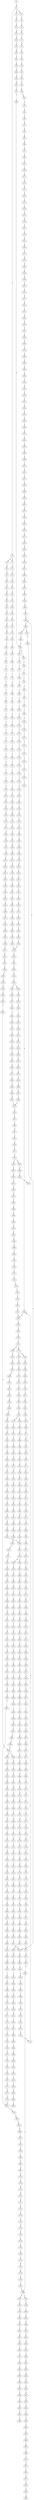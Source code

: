strict digraph  {
	S0 -> S1 [ label = G ];
	S1 -> S2 [ label = A ];
	S1 -> S3 [ label = C ];
	S1 -> S4 [ label = T ];
	S2 -> S5 [ label = G ];
	S3 -> S6 [ label = G ];
	S3 -> S7 [ label = A ];
	S4 -> S8 [ label = G ];
	S5 -> S9 [ label = G ];
	S6 -> S10 [ label = A ];
	S7 -> S11 [ label = A ];
	S8 -> S12 [ label = G ];
	S9 -> S13 [ label = G ];
	S10 -> S14 [ label = G ];
	S11 -> S15 [ label = C ];
	S12 -> S16 [ label = C ];
	S13 -> S17 [ label = T ];
	S14 -> S18 [ label = C ];
	S15 -> S19 [ label = C ];
	S16 -> S20 [ label = C ];
	S17 -> S21 [ label = G ];
	S18 -> S22 [ label = A ];
	S19 -> S23 [ label = C ];
	S20 -> S24 [ label = C ];
	S21 -> S25 [ label = T ];
	S22 -> S26 [ label = G ];
	S23 -> S27 [ label = G ];
	S24 -> S28 [ label = G ];
	S25 -> S29 [ label = T ];
	S26 -> S30 [ label = T ];
	S27 -> S31 [ label = T ];
	S28 -> S32 [ label = T ];
	S29 -> S33 [ label = C ];
	S30 -> S34 [ label = G ];
	S31 -> S35 [ label = A ];
	S32 -> S36 [ label = C ];
	S33 -> S37 [ label = C ];
	S34 -> S38 [ label = C ];
	S35 -> S39 [ label = C ];
	S36 -> S40 [ label = C ];
	S37 -> S41 [ label = A ];
	S38 -> S42 [ label = A ];
	S39 -> S43 [ label = A ];
	S40 -> S44 [ label = A ];
	S41 -> S45 [ label = G ];
	S42 -> S46 [ label = A ];
	S43 -> S47 [ label = G ];
	S44 -> S48 [ label = G ];
	S45 -> S49 [ label = C ];
	S46 -> S50 [ label = C ];
	S47 -> S51 [ label = C ];
	S48 -> S52 [ label = T ];
	S49 -> S53 [ label = A ];
	S50 -> S54 [ label = A ];
	S51 -> S55 [ label = A ];
	S52 -> S56 [ label = A ];
	S53 -> S57 [ label = G ];
	S54 -> S58 [ label = G ];
	S55 -> S59 [ label = G ];
	S56 -> S60 [ label = G ];
	S57 -> S61 [ label = A ];
	S58 -> S62 [ label = C ];
	S59 -> S63 [ label = G ];
	S60 -> S64 [ label = G ];
	S60 -> S65 [ label = C ];
	S61 -> S66 [ label = T ];
	S62 -> S67 [ label = T ];
	S63 -> S68 [ label = T ];
	S64 -> S69 [ label = G ];
	S65 -> S70 [ label = T ];
	S66 -> S71 [ label = A ];
	S67 -> S72 [ label = A ];
	S68 -> S73 [ label = G ];
	S69 -> S74 [ label = T ];
	S70 -> S75 [ label = C ];
	S71 -> S76 [ label = A ];
	S72 -> S77 [ label = C ];
	S73 -> S78 [ label = C ];
	S74 -> S79 [ label = C ];
	S75 -> S80 [ label = C ];
	S76 -> S81 [ label = A ];
	S77 -> S82 [ label = G ];
	S78 -> S83 [ label = A ];
	S79 -> S84 [ label = A ];
	S80 -> S85 [ label = A ];
	S81 -> S86 [ label = A ];
	S82 -> S87 [ label = A ];
	S83 -> S88 [ label = C ];
	S84 -> S89 [ label = C ];
	S85 -> S90 [ label = C ];
	S86 -> S91 [ label = A ];
	S87 -> S92 [ label = G ];
	S88 -> S93 [ label = G ];
	S89 -> S94 [ label = T ];
	S90 -> S95 [ label = C ];
	S91 -> S96 [ label = C ];
	S92 -> S97 [ label = A ];
	S93 -> S98 [ label = C ];
	S94 -> S99 [ label = C ];
	S95 -> S100 [ label = G ];
	S96 -> S101 [ label = T ];
	S97 -> S102 [ label = A ];
	S98 -> S103 [ label = G ];
	S99 -> S104 [ label = G ];
	S100 -> S105 [ label = G ];
	S101 -> S106 [ label = T ];
	S102 -> S107 [ label = C ];
	S103 -> S108 [ label = G ];
	S104 -> S109 [ label = C ];
	S105 -> S110 [ label = A ];
	S106 -> S111 [ label = T ];
	S107 -> S112 [ label = T ];
	S108 -> S113 [ label = T ];
	S109 -> S114 [ label = T ];
	S110 -> S115 [ label = C ];
	S111 -> S116 [ label = G ];
	S112 -> S117 [ label = G ];
	S113 -> S118 [ label = G ];
	S114 -> S119 [ label = T ];
	S115 -> S120 [ label = G ];
	S116 -> S121 [ label = C ];
	S117 -> S122 [ label = G ];
	S118 -> S123 [ label = C ];
	S119 -> S124 [ label = C ];
	S120 -> S125 [ label = T ];
	S121 -> S126 [ label = C ];
	S122 -> S127 [ label = C ];
	S123 -> S128 [ label = C ];
	S124 -> S129 [ label = A ];
	S125 -> S130 [ label = C ];
	S126 -> S131 [ label = G ];
	S127 -> S132 [ label = G ];
	S128 -> S133 [ label = G ];
	S129 -> S134 [ label = T ];
	S130 -> S135 [ label = G ];
	S131 -> S136 [ label = T ];
	S132 -> S137 [ label = C ];
	S133 -> S138 [ label = C ];
	S134 -> S139 [ label = C ];
	S135 -> S140 [ label = T ];
	S136 -> S141 [ label = A ];
	S137 -> S142 [ label = A ];
	S138 -> S143 [ label = A ];
	S139 -> S144 [ label = C ];
	S140 -> S145 [ label = G ];
	S141 -> S146 [ label = G ];
	S142 -> S147 [ label = G ];
	S143 -> S148 [ label = A ];
	S144 -> S149 [ label = A ];
	S145 -> S150 [ label = A ];
	S146 -> S151 [ label = C ];
	S147 -> S152 [ label = C ];
	S148 -> S153 [ label = C ];
	S149 -> S154 [ label = G ];
	S150 -> S155 [ label = C ];
	S151 -> S156 [ label = C ];
	S152 -> S157 [ label = G ];
	S153 -> S158 [ label = C ];
	S154 -> S159 [ label = A ];
	S155 -> S160 [ label = C ];
	S156 -> S161 [ label = G ];
	S157 -> S162 [ label = G ];
	S158 -> S163 [ label = A ];
	S159 -> S164 [ label = A ];
	S160 -> S165 [ label = G ];
	S161 -> S166 [ label = G ];
	S162 -> S167 [ label = G ];
	S163 -> S168 [ label = G ];
	S164 -> S169 [ label = C ];
	S165 -> S170 [ label = G ];
	S166 -> S171 [ label = T ];
	S167 -> S172 [ label = T ];
	S168 -> S173 [ label = T ];
	S169 -> S174 [ label = C ];
	S170 -> S175 [ label = T ];
	S171 -> S176 [ label = G ];
	S172 -> S177 [ label = G ];
	S173 -> S178 [ label = C ];
	S174 -> S179 [ label = A ];
	S174 -> S180 [ label = G ];
	S175 -> S181 [ label = C ];
	S176 -> S182 [ label = A ];
	S177 -> S183 [ label = C ];
	S178 -> S184 [ label = G ];
	S179 -> S185 [ label = G ];
	S179 -> S186 [ label = C ];
	S180 -> S187 [ label = G ];
	S181 -> S188 [ label = G ];
	S182 -> S189 [ label = C ];
	S183 -> S190 [ label = C ];
	S184 -> S191 [ label = C ];
	S185 -> S192 [ label = A ];
	S186 -> S193 [ label = C ];
	S187 -> S194 [ label = A ];
	S188 -> S195 [ label = C ];
	S189 -> S196 [ label = G ];
	S190 -> S197 [ label = G ];
	S191 -> S198 [ label = G ];
	S192 -> S199 [ label = C ];
	S193 -> S200 [ label = A ];
	S194 -> S201 [ label = C ];
	S195 -> S202 [ label = G ];
	S196 -> S203 [ label = T ];
	S197 -> S204 [ label = C ];
	S198 -> S205 [ label = C ];
	S199 -> S206 [ label = T ];
	S200 -> S207 [ label = C ];
	S201 -> S208 [ label = G ];
	S202 -> S209 [ label = T ];
	S203 -> S210 [ label = G ];
	S204 -> S211 [ label = C ];
	S205 -> S212 [ label = A ];
	S206 -> S213 [ label = C ];
	S207 -> S214 [ label = C ];
	S208 -> S215 [ label = C ];
	S209 -> S216 [ label = A ];
	S210 -> S217 [ label = G ];
	S211 -> S218 [ label = G ];
	S212 -> S219 [ label = G ];
	S213 -> S220 [ label = C ];
	S214 -> S221 [ label = C ];
	S215 -> S222 [ label = C ];
	S216 -> S223 [ label = G ];
	S217 -> S224 [ label = G ];
	S218 -> S225 [ label = G ];
	S219 -> S226 [ label = C ];
	S220 -> S227 [ label = C ];
	S221 -> S228 [ label = C ];
	S222 -> S229 [ label = C ];
	S223 -> S230 [ label = C ];
	S224 -> S231 [ label = T ];
	S225 -> S232 [ label = T ];
	S226 -> S233 [ label = C ];
	S227 -> S234 [ label = A ];
	S228 -> S235 [ label = T ];
	S229 -> S236 [ label = A ];
	S230 -> S237 [ label = C ];
	S231 -> S238 [ label = A ];
	S232 -> S239 [ label = G ];
	S233 -> S240 [ label = G ];
	S234 -> S241 [ label = T ];
	S235 -> S242 [ label = T ];
	S236 -> S243 [ label = T ];
	S237 -> S244 [ label = G ];
	S238 -> S245 [ label = C ];
	S239 -> S246 [ label = G ];
	S240 -> S247 [ label = G ];
	S241 -> S248 [ label = C ];
	S242 -> S249 [ label = C ];
	S243 -> S250 [ label = C ];
	S244 -> S251 [ label = C ];
	S245 -> S252 [ label = T ];
	S246 -> S253 [ label = T ];
	S247 -> S254 [ label = T ];
	S248 -> S255 [ label = T ];
	S249 -> S256 [ label = C ];
	S249 -> S257 [ label = G ];
	S250 -> S258 [ label = G ];
	S251 -> S259 [ label = T ];
	S252 -> S260 [ label = A ];
	S253 -> S261 [ label = G ];
	S254 -> S262 [ label = G ];
	S255 -> S263 [ label = G ];
	S256 -> S264 [ label = T ];
	S257 -> S265 [ label = A ];
	S258 -> S266 [ label = T ];
	S259 -> S267 [ label = G ];
	S260 -> S268 [ label = T ];
	S261 -> S269 [ label = G ];
	S262 -> S270 [ label = G ];
	S263 -> S271 [ label = C ];
	S264 -> S272 [ label = G ];
	S265 -> S273 [ label = T ];
	S266 -> S274 [ label = C ];
	S267 -> S275 [ label = G ];
	S268 -> S276 [ label = T ];
	S269 -> S277 [ label = A ];
	S270 -> S278 [ label = A ];
	S271 -> S279 [ label = C ];
	S272 -> S280 [ label = T ];
	S273 -> S281 [ label = C ];
	S274 -> S282 [ label = C ];
	S275 -> S283 [ label = A ];
	S276 -> S284 [ label = G ];
	S277 -> S285 [ label = A ];
	S278 -> S286 [ label = A ];
	S279 -> S287 [ label = A ];
	S280 -> S288 [ label = C ];
	S281 -> S289 [ label = G ];
	S282 -> S290 [ label = T ];
	S283 -> S291 [ label = A ];
	S284 -> S292 [ label = G ];
	S285 -> S293 [ label = C ];
	S286 -> S294 [ label = G ];
	S287 -> S295 [ label = G ];
	S288 -> S296 [ label = C ];
	S289 -> S297 [ label = T ];
	S290 -> S298 [ label = C ];
	S291 -> S299 [ label = G ];
	S292 -> S300 [ label = A ];
	S293 -> S301 [ label = C ];
	S294 -> S302 [ label = A ];
	S295 -> S303 [ label = T ];
	S296 -> S304 [ label = T ];
	S297 -> S305 [ label = T ];
	S298 -> S306 [ label = T ];
	S299 -> S307 [ label = A ];
	S300 -> S308 [ label = A ];
	S301 -> S309 [ label = T ];
	S302 -> S310 [ label = A ];
	S303 -> S311 [ label = C ];
	S304 -> S312 [ label = T ];
	S305 -> S313 [ label = T ];
	S306 -> S314 [ label = T ];
	S307 -> S315 [ label = A ];
	S308 -> S316 [ label = C ];
	S309 -> S317 [ label = C ];
	S310 -> S318 [ label = C ];
	S311 -> S319 [ label = G ];
	S312 -> S320 [ label = G ];
	S313 -> S321 [ label = G ];
	S314 -> S322 [ label = C ];
	S315 -> S318 [ label = C ];
	S316 -> S323 [ label = G ];
	S317 -> S324 [ label = G ];
	S318 -> S325 [ label = G ];
	S319 -> S326 [ label = T ];
	S320 -> S327 [ label = T ];
	S321 -> S328 [ label = T ];
	S322 -> S329 [ label = T ];
	S323 -> S330 [ label = G ];
	S324 -> S331 [ label = G ];
	S325 -> S332 [ label = G ];
	S326 -> S333 [ label = A ];
	S327 -> S334 [ label = A ];
	S328 -> S335 [ label = A ];
	S329 -> S336 [ label = C ];
	S330 -> S337 [ label = T ];
	S331 -> S338 [ label = C ];
	S332 -> S339 [ label = C ];
	S333 -> S340 [ label = A ];
	S334 -> S341 [ label = G ];
	S335 -> S342 [ label = G ];
	S336 -> S343 [ label = G ];
	S337 -> S344 [ label = A ];
	S338 -> S345 [ label = A ];
	S339 -> S346 [ label = A ];
	S340 -> S347 [ label = G ];
	S341 -> S348 [ label = G ];
	S342 -> S349 [ label = G ];
	S343 -> S350 [ label = G ];
	S344 -> S351 [ label = C ];
	S345 -> S352 [ label = C ];
	S346 -> S353 [ label = C ];
	S347 -> S354 [ label = A ];
	S348 -> S355 [ label = A ];
	S349 -> S356 [ label = A ];
	S350 -> S357 [ label = A ];
	S351 -> S358 [ label = G ];
	S352 -> S359 [ label = G ];
	S353 -> S360 [ label = C ];
	S353 -> S361 [ label = T ];
	S354 -> S362 [ label = C ];
	S355 -> S363 [ label = G ];
	S356 -> S364 [ label = A ];
	S357 -> S365 [ label = G ];
	S358 -> S366 [ label = A ];
	S359 -> S367 [ label = C ];
	S360 -> S368 [ label = G ];
	S361 -> S369 [ label = G ];
	S362 -> S370 [ label = G ];
	S363 -> S371 [ label = A ];
	S364 -> S372 [ label = A ];
	S365 -> S373 [ label = A ];
	S366 -> S374 [ label = A ];
	S367 -> S375 [ label = G ];
	S368 -> S376 [ label = G ];
	S369 -> S377 [ label = G ];
	S370 -> S378 [ label = G ];
	S371 -> S379 [ label = G ];
	S372 -> S380 [ label = G ];
	S373 -> S381 [ label = G ];
	S374 -> S382 [ label = G ];
	S375 -> S383 [ label = C ];
	S376 -> S384 [ label = G ];
	S377 -> S385 [ label = G ];
	S378 -> S386 [ label = C ];
	S379 -> S387 [ label = G ];
	S380 -> S388 [ label = G ];
	S381 -> S389 [ label = G ];
	S382 -> S390 [ label = A ];
	S383 -> S391 [ label = G ];
	S384 -> S392 [ label = A ];
	S385 -> S393 [ label = A ];
	S386 -> S394 [ label = T ];
	S387 -> S395 [ label = T ];
	S388 -> S396 [ label = T ];
	S389 -> S397 [ label = T ];
	S390 -> S398 [ label = A ];
	S391 -> S399 [ label = C ];
	S391 -> S400 [ label = G ];
	S392 -> S401 [ label = A ];
	S393 -> S402 [ label = A ];
	S394 -> S403 [ label = C ];
	S395 -> S404 [ label = C ];
	S396 -> S405 [ label = C ];
	S397 -> S404 [ label = C ];
	S398 -> S406 [ label = G ];
	S399 -> S407 [ label = G ];
	S400 -> S408 [ label = C ];
	S401 -> S409 [ label = T ];
	S402 -> S410 [ label = C ];
	S403 -> S411 [ label = T ];
	S404 -> S412 [ label = C ];
	S405 -> S413 [ label = C ];
	S406 -> S414 [ label = T ];
	S407 -> S415 [ label = T ];
	S408 -> S416 [ label = T ];
	S409 -> S417 [ label = T ];
	S410 -> S418 [ label = T ];
	S411 -> S419 [ label = C ];
	S412 -> S420 [ label = C ];
	S413 -> S421 [ label = C ];
	S414 -> S422 [ label = G ];
	S415 -> S423 [ label = C ];
	S416 -> S424 [ label = G ];
	S417 -> S425 [ label = G ];
	S418 -> S426 [ label = G ];
	S419 -> S427 [ label = G ];
	S420 -> S428 [ label = A ];
	S420 -> S429 [ label = G ];
	S421 -> S430 [ label = G ];
	S422 -> S431 [ label = T ];
	S423 -> S432 [ label = G ];
	S424 -> S433 [ label = G ];
	S425 -> S434 [ label = A ];
	S426 -> S435 [ label = G ];
	S427 -> S436 [ label = A ];
	S428 -> S437 [ label = G ];
	S429 -> S438 [ label = G ];
	S430 -> S439 [ label = A ];
	S431 -> S440 [ label = C ];
	S432 -> S441 [ label = A ];
	S433 -> S442 [ label = A ];
	S434 -> S443 [ label = A ];
	S435 -> S444 [ label = A ];
	S436 -> S445 [ label = A ];
	S437 -> S446 [ label = A ];
	S438 -> S447 [ label = A ];
	S439 -> S448 [ label = A ];
	S440 -> S449 [ label = C ];
	S441 -> S450 [ label = C ];
	S442 -> S451 [ label = A ];
	S443 -> S452 [ label = C ];
	S444 -> S453 [ label = C ];
	S445 -> S454 [ label = G ];
	S446 -> S455 [ label = G ];
	S447 -> S456 [ label = G ];
	S448 -> S457 [ label = G ];
	S449 -> S458 [ label = T ];
	S450 -> S459 [ label = G ];
	S451 -> S460 [ label = T ];
	S452 -> S461 [ label = C ];
	S453 -> S462 [ label = C ];
	S454 -> S463 [ label = T ];
	S455 -> S464 [ label = C ];
	S456 -> S465 [ label = G ];
	S457 -> S466 [ label = T ];
	S458 -> S467 [ label = G ];
	S459 -> S468 [ label = C ];
	S460 -> S469 [ label = G ];
	S461 -> S470 [ label = C ];
	S462 -> S471 [ label = C ];
	S463 -> S472 [ label = C ];
	S464 -> S473 [ label = C ];
	S465 -> S474 [ label = C ];
	S466 -> S475 [ label = C ];
	S467 -> S476 [ label = G ];
	S468 -> S477 [ label = G ];
	S469 -> S478 [ label = G ];
	S470 -> S479 [ label = G ];
	S471 -> S480 [ label = G ];
	S472 -> S481 [ label = G ];
	S473 -> S482 [ label = A ];
	S474 -> S483 [ label = G ];
	S475 -> S484 [ label = G ];
	S476 -> S485 [ label = C ];
	S477 -> S486 [ label = C ];
	S478 -> S487 [ label = G ];
	S479 -> S488 [ label = T ];
	S480 -> S489 [ label = T ];
	S481 -> S490 [ label = C ];
	S482 -> S491 [ label = C ];
	S483 -> S492 [ label = T ];
	S484 -> S493 [ label = A ];
	S485 -> S494 [ label = C ];
	S486 -> S495 [ label = C ];
	S487 -> S496 [ label = G ];
	S488 -> S497 [ label = C ];
	S489 -> S498 [ label = C ];
	S490 -> S499 [ label = G ];
	S491 -> S500 [ label = G ];
	S492 -> S501 [ label = G ];
	S493 -> S502 [ label = G ];
	S494 -> S503 [ label = T ];
	S495 -> S504 [ label = T ];
	S496 -> S505 [ label = T ];
	S497 -> S506 [ label = T ];
	S498 -> S507 [ label = T ];
	S499 -> S508 [ label = G ];
	S500 -> S509 [ label = G ];
	S501 -> S510 [ label = G ];
	S502 -> S511 [ label = G ];
	S503 -> S512 [ label = G ];
	S504 -> S513 [ label = C ];
	S505 -> S514 [ label = C ];
	S506 -> S515 [ label = C ];
	S507 -> S515 [ label = C ];
	S508 -> S516 [ label = C ];
	S509 -> S517 [ label = T ];
	S510 -> S518 [ label = T ];
	S511 -> S519 [ label = T ];
	S512 -> S520 [ label = G ];
	S513 -> S521 [ label = G ];
	S514 -> S522 [ label = C ];
	S515 -> S523 [ label = G ];
	S516 -> S524 [ label = T ];
	S517 -> S525 [ label = T ];
	S518 -> S526 [ label = A ];
	S519 -> S527 [ label = A ];
	S520 -> S528 [ label = G ];
	S521 -> S529 [ label = G ];
	S522 -> S530 [ label = G ];
	S523 -> S531 [ label = G ];
	S524 -> S532 [ label = A ];
	S525 -> S533 [ label = A ];
	S526 -> S534 [ label = T ];
	S527 -> S535 [ label = T ];
	S528 -> S536 [ label = T ];
	S529 -> S537 [ label = G ];
	S530 -> S538 [ label = C ];
	S531 -> S539 [ label = C ];
	S532 -> S540 [ label = T ];
	S533 -> S541 [ label = C ];
	S534 -> S542 [ label = G ];
	S535 -> S543 [ label = A ];
	S536 -> S544 [ label = C ];
	S537 -> S545 [ label = C ];
	S538 -> S546 [ label = C ];
	S539 -> S547 [ label = A ];
	S540 -> S548 [ label = A ];
	S541 -> S549 [ label = T ];
	S542 -> S550 [ label = A ];
	S543 -> S551 [ label = A ];
	S544 -> S552 [ label = C ];
	S545 -> S553 [ label = T ];
	S546 -> S554 [ label = G ];
	S547 -> S555 [ label = C ];
	S548 -> S556 [ label = G ];
	S549 -> S557 [ label = G ];
	S550 -> S558 [ label = G ];
	S551 -> S559 [ label = G ];
	S552 -> S560 [ label = C ];
	S553 -> S561 [ label = C ];
	S554 -> S562 [ label = G ];
	S555 -> S563 [ label = C ];
	S556 -> S564 [ label = T ];
	S557 -> S565 [ label = C ];
	S558 -> S566 [ label = C ];
	S559 -> S567 [ label = T ];
	S560 -> S568 [ label = G ];
	S561 -> S569 [ label = A ];
	S562 -> S570 [ label = A ];
	S563 -> S571 [ label = G ];
	S564 -> S572 [ label = A ];
	S565 -> S573 [ label = A ];
	S566 -> S574 [ label = G ];
	S567 -> S575 [ label = C ];
	S568 -> S576 [ label = A ];
	S569 -> S577 [ label = C ];
	S570 -> S578 [ label = A ];
	S571 -> S579 [ label = A ];
	S572 -> S580 [ label = G ];
	S573 -> S581 [ label = G ];
	S574 -> S582 [ label = G ];
	S575 -> S583 [ label = G ];
	S576 -> S584 [ label = G ];
	S577 -> S585 [ label = G ];
	S578 -> S586 [ label = C ];
	S579 -> S587 [ label = G ];
	S579 -> S588 [ label = A ];
	S580 -> S589 [ label = C ];
	S581 -> S590 [ label = A ];
	S582 -> S591 [ label = T ];
	S583 -> S592 [ label = T ];
	S584 -> S593 [ label = T ];
	S585 -> S594 [ label = T ];
	S586 -> S595 [ label = T ];
	S587 -> S596 [ label = T ];
	S588 -> S597 [ label = T ];
	S589 -> S598 [ label = C ];
	S590 -> S599 [ label = C ];
	S591 -> S600 [ label = C ];
	S592 -> S601 [ label = G ];
	S593 -> S602 [ label = C ];
	S594 -> S603 [ label = C ];
	S595 -> S604 [ label = G ];
	S596 -> S605 [ label = C ];
	S597 -> S606 [ label = G ];
	S598 -> S607 [ label = G ];
	S599 -> S608 [ label = G ];
	S600 -> S609 [ label = G ];
	S601 -> S610 [ label = G ];
	S602 -> S611 [ label = C ];
	S603 -> S612 [ label = C ];
	S604 -> S613 [ label = C ];
	S605 -> S614 [ label = C ];
	S606 -> S615 [ label = T ];
	S607 -> S616 [ label = A ];
	S608 -> S617 [ label = G ];
	S609 -> S618 [ label = C ];
	S610 -> S619 [ label = T ];
	S611 -> S620 [ label = A ];
	S612 -> S621 [ label = A ];
	S613 -> S622 [ label = A ];
	S614 -> S620 [ label = A ];
	S615 -> S623 [ label = A ];
	S616 -> S624 [ label = A ];
	S617 -> S625 [ label = A ];
	S618 -> S626 [ label = A ];
	S619 -> S627 [ label = A ];
	S620 -> S628 [ label = G ];
	S621 -> S629 [ label = G ];
	S622 -> S630 [ label = A ];
	S623 -> S631 [ label = G ];
	S624 -> S632 [ label = A ];
	S625 -> S633 [ label = C ];
	S626 -> S634 [ label = C ];
	S627 -> S635 [ label = C ];
	S628 -> S636 [ label = T ];
	S628 -> S637 [ label = C ];
	S629 -> S638 [ label = C ];
	S630 -> S639 [ label = C ];
	S631 -> S640 [ label = T ];
	S632 -> S641 [ label = C ];
	S633 -> S642 [ label = A ];
	S634 -> S643 [ label = G ];
	S635 -> S644 [ label = C ];
	S636 -> S645 [ label = A ];
	S637 -> S646 [ label = T ];
	S638 -> S647 [ label = T ];
	S639 -> S648 [ label = C ];
	S640 -> S649 [ label = T ];
	S641 -> S650 [ label = C ];
	S642 -> S651 [ label = C ];
	S643 -> S652 [ label = C ];
	S644 -> S653 [ label = G ];
	S645 -> S60 [ label = G ];
	S646 -> S654 [ label = T ];
	S647 -> S654 [ label = T ];
	S648 -> S655 [ label = A ];
	S649 -> S656 [ label = T ];
	S650 -> S657 [ label = C ];
	S651 -> S658 [ label = A ];
	S652 -> S659 [ label = G ];
	S653 -> S660 [ label = G ];
	S654 -> S661 [ label = C ];
	S655 -> S662 [ label = G ];
	S656 -> S663 [ label = C ];
	S657 -> S664 [ label = C ];
	S658 -> S665 [ label = C ];
	S659 -> S666 [ label = C ];
	S660 -> S667 [ label = T ];
	S661 -> S668 [ label = A ];
	S662 -> S669 [ label = A ];
	S663 -> S670 [ label = A ];
	S664 -> S671 [ label = G ];
	S665 -> S672 [ label = C ];
	S666 -> S391 [ label = G ];
	S667 -> S673 [ label = G ];
	S668 -> S674 [ label = C ];
	S669 -> S675 [ label = A ];
	S670 -> S676 [ label = C ];
	S671 -> S677 [ label = A ];
	S672 -> S678 [ label = T ];
	S673 -> S679 [ label = G ];
	S674 -> S680 [ label = G ];
	S675 -> S681 [ label = C ];
	S676 -> S682 [ label = T ];
	S677 -> S683 [ label = C ];
	S678 -> S684 [ label = C ];
	S679 -> S685 [ label = T ];
	S680 -> S686 [ label = C ];
	S681 -> S687 [ label = A ];
	S682 -> S688 [ label = C ];
	S683 -> S689 [ label = T ];
	S684 -> S690 [ label = T ];
	S685 -> S691 [ label = T ];
	S686 -> S692 [ label = C ];
	S687 -> S693 [ label = G ];
	S688 -> S694 [ label = C ];
	S689 -> S695 [ label = A ];
	S690 -> S696 [ label = A ];
	S691 -> S697 [ label = A ];
	S692 -> S698 [ label = C ];
	S693 -> S699 [ label = C ];
	S694 -> S700 [ label = T ];
	S695 -> S701 [ label = G ];
	S696 -> S702 [ label = G ];
	S697 -> S703 [ label = G ];
	S698 -> S704 [ label = T ];
	S699 -> S705 [ label = C ];
	S700 -> S706 [ label = T ];
	S701 -> S707 [ label = A ];
	S702 -> S708 [ label = A ];
	S703 -> S709 [ label = A ];
	S704 -> S710 [ label = T ];
	S705 -> S711 [ label = G ];
	S706 -> S712 [ label = T ];
	S707 -> S713 [ label = A ];
	S708 -> S714 [ label = A ];
	S709 -> S715 [ label = A ];
	S710 -> S716 [ label = C ];
	S711 -> S717 [ label = T ];
	S712 -> S718 [ label = C ];
	S713 -> S719 [ label = T ];
	S714 -> S720 [ label = C ];
	S715 -> S721 [ label = G ];
	S716 -> S722 [ label = A ];
	S717 -> S723 [ label = C ];
	S718 -> S724 [ label = A ];
	S719 -> S725 [ label = C ];
	S720 -> S726 [ label = G ];
	S721 -> S727 [ label = G ];
	S722 -> S728 [ label = T ];
	S723 -> S729 [ label = C ];
	S724 -> S730 [ label = T ];
	S725 -> S731 [ label = G ];
	S726 -> S732 [ label = A ];
	S727 -> S733 [ label = G ];
	S728 -> S734 [ label = C ];
	S729 -> S735 [ label = T ];
	S730 -> S736 [ label = C ];
	S731 -> S737 [ label = G ];
	S732 -> S738 [ label = G ];
	S733 -> S739 [ label = G ];
	S734 -> S740 [ label = C ];
	S735 -> S741 [ label = C ];
	S736 -> S742 [ label = C ];
	S737 -> S743 [ label = G ];
	S738 -> S744 [ label = G ];
	S739 -> S745 [ label = G ];
	S740 -> S149 [ label = A ];
	S741 -> S746 [ label = T ];
	S742 -> S747 [ label = A ];
	S743 -> S748 [ label = T ];
	S744 -> S749 [ label = T ];
	S745 -> S750 [ label = T ];
	S746 -> S751 [ label = G ];
	S747 -> S154 [ label = G ];
	S748 -> S752 [ label = A ];
	S749 -> S753 [ label = G ];
	S750 -> S754 [ label = C ];
	S751 -> S755 [ label = T ];
	S752 -> S756 [ label = T ];
	S753 -> S757 [ label = T ];
	S754 -> S758 [ label = C ];
	S755 -> S759 [ label = C ];
	S756 -> S760 [ label = C ];
	S757 -> S761 [ label = C ];
	S758 -> S762 [ label = G ];
	S759 -> S763 [ label = G ];
	S760 -> S764 [ label = C ];
	S761 -> S765 [ label = C ];
	S762 -> S766 [ label = T ];
	S763 -> S767 [ label = T ];
	S764 -> S768 [ label = C ];
	S765 -> S769 [ label = C ];
	S766 -> S770 [ label = C ];
	S767 -> S771 [ label = G ];
	S768 -> S772 [ label = G ];
	S769 -> S773 [ label = T ];
	S770 -> S774 [ label = G ];
	S771 -> S775 [ label = G ];
	S772 -> S776 [ label = A ];
	S773 -> S777 [ label = G ];
	S774 -> S778 [ label = G ];
	S775 -> S779 [ label = T ];
	S776 -> S780 [ label = A ];
	S777 -> S781 [ label = T ];
	S778 -> S782 [ label = A ];
	S779 -> S627 [ label = A ];
	S780 -> S783 [ label = A ];
	S781 -> S784 [ label = C ];
	S782 -> S785 [ label = A ];
	S783 -> S786 [ label = G ];
	S784 -> S787 [ label = C ];
	S785 -> S788 [ label = C ];
	S786 -> S789 [ label = T ];
	S787 -> S790 [ label = T ];
	S788 -> S791 [ label = A ];
	S788 -> S792 [ label = T ];
	S789 -> S793 [ label = G ];
	S790 -> S794 [ label = A ];
	S791 -> S795 [ label = G ];
	S792 -> S796 [ label = A ];
	S793 -> S797 [ label = T ];
	S794 -> S798 [ label = C ];
	S795 -> S799 [ label = G ];
	S796 -> S800 [ label = C ];
	S797 -> S801 [ label = C ];
	S798 -> S802 [ label = T ];
	S799 -> S803 [ label = A ];
	S800 -> S804 [ label = A ];
	S801 -> S805 [ label = G ];
	S802 -> S806 [ label = A ];
	S803 -> S807 [ label = A ];
	S804 -> S808 [ label = A ];
	S805 -> S809 [ label = T ];
	S806 -> S810 [ label = C ];
	S807 -> S811 [ label = T ];
	S808 -> S812 [ label = C ];
	S809 -> S813 [ label = C ];
	S810 -> S814 [ label = C ];
	S811 -> S815 [ label = A ];
	S812 -> S816 [ label = G ];
	S813 -> S817 [ label = G ];
	S814 -> S818 [ label = A ];
	S815 -> S819 [ label = G ];
	S816 -> S820 [ label = A ];
	S817 -> S821 [ label = G ];
	S818 -> S822 [ label = G ];
	S819 -> S823 [ label = T ];
	S820 -> S824 [ label = A ];
	S821 -> S825 [ label = A ];
	S822 -> S826 [ label = G ];
	S823 -> S827 [ label = C ];
	S824 -> S828 [ label = A ];
	S825 -> S829 [ label = A ];
	S826 -> S830 [ label = A ];
	S827 -> S831 [ label = T ];
	S828 -> S832 [ label = A ];
	S829 -> S788 [ label = C ];
	S830 -> S833 [ label = G ];
	S831 -> S834 [ label = C ];
	S832 -> S835 [ label = C ];
	S833 -> S836 [ label = A ];
	S834 -> S837 [ label = T ];
	S835 -> S838 [ label = A ];
	S836 -> S839 [ label = G ];
	S837 -> S840 [ label = C ];
	S838 -> S841 [ label = G ];
	S839 -> S842 [ label = T ];
	S840 -> S843 [ label = T ];
	S841 -> S844 [ label = A ];
	S842 -> S845 [ label = C ];
	S843 -> S846 [ label = G ];
	S844 -> S847 [ label = A ];
	S845 -> S848 [ label = A ];
	S846 -> S849 [ label = A ];
	S847 -> S850 [ label = G ];
	S848 -> S851 [ label = G ];
	S849 -> S852 [ label = G ];
	S850 -> S853 [ label = G ];
	S851 -> S854 [ label = G ];
	S852 -> S855 [ label = T ];
	S853 -> S856 [ label = G ];
	S854 -> S857 [ label = A ];
	S855 -> S858 [ label = A ];
	S856 -> S859 [ label = G ];
	S857 -> S860 [ label = C ];
	S859 -> S861 [ label = T ];
	S860 -> S862 [ label = C ];
	S861 -> S863 [ label = C ];
	S862 -> S864 [ label = A ];
	S863 -> S865 [ label = T ];
	S864 -> S866 [ label = G ];
	S865 -> S867 [ label = C ];
	S866 -> S868 [ label = T ];
	S867 -> S869 [ label = T ];
	S868 -> S870 [ label = C ];
	S869 -> S871 [ label = C ];
	S870 -> S872 [ label = T ];
	S871 -> S873 [ label = G ];
	S872 -> S874 [ label = C ];
	S873 -> S875 [ label = T ];
	S874 -> S876 [ label = T ];
	S875 -> S877 [ label = G ];
	S876 -> S878 [ label = G ];
	S877 -> S879 [ label = G ];
	S878 -> S880 [ label = T ];
	S879 -> S881 [ label = T ];
	S880 -> S882 [ label = A ];
	S881 -> S883 [ label = A ];
}
